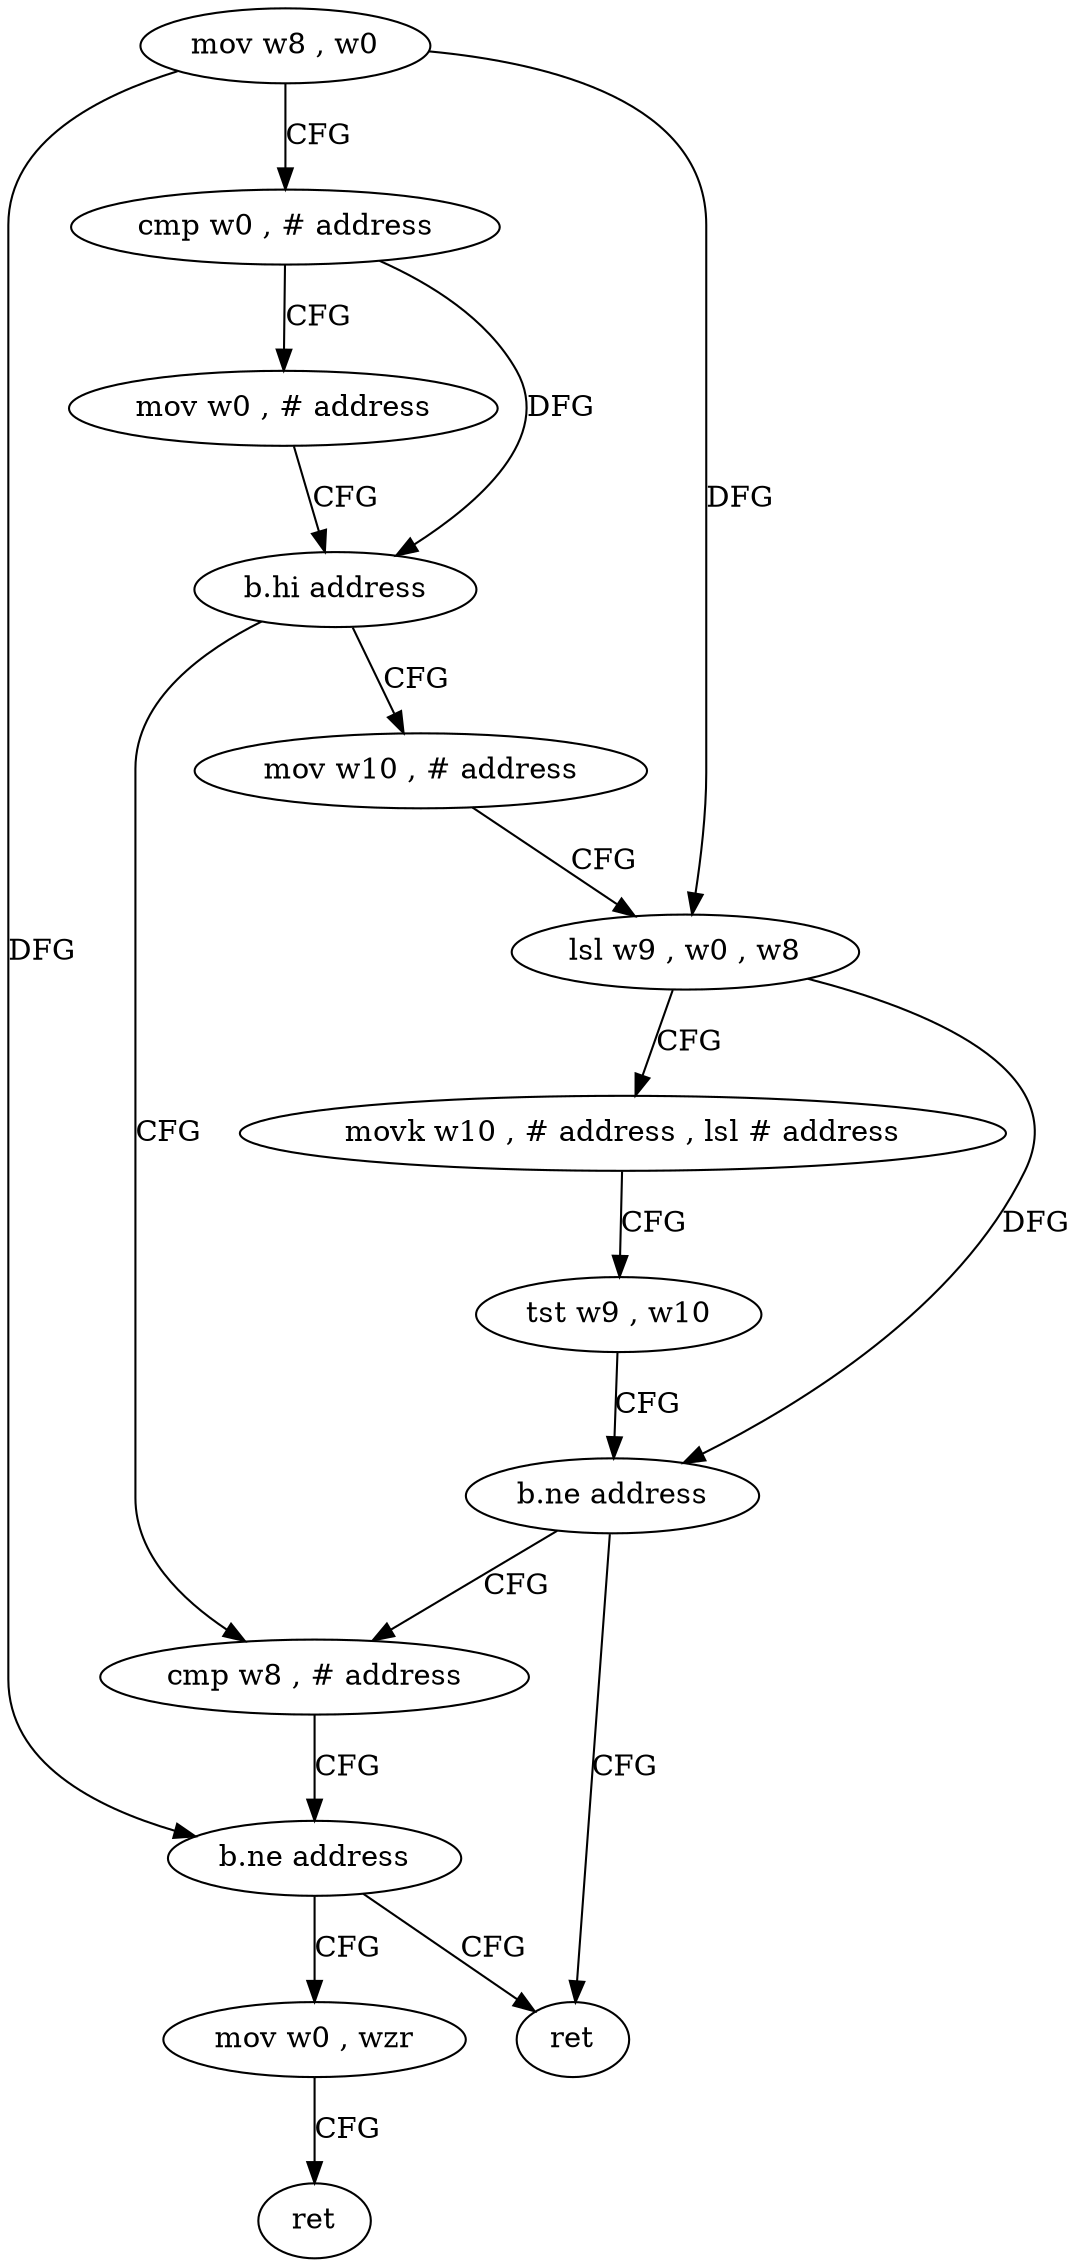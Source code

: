 digraph "func" {
"4211012" [label = "mov w8 , w0" ]
"4211016" [label = "cmp w0 , # address" ]
"4211020" [label = "mov w0 , # address" ]
"4211024" [label = "b.hi address" ]
"4211048" [label = "cmp w8 , # address" ]
"4211028" [label = "mov w10 , # address" ]
"4211052" [label = "b.ne address" ]
"4211060" [label = "mov w0 , wzr" ]
"4211056" [label = "ret" ]
"4211032" [label = "lsl w9 , w0 , w8" ]
"4211036" [label = "movk w10 , # address , lsl # address" ]
"4211040" [label = "tst w9 , w10" ]
"4211044" [label = "b.ne address" ]
"4211064" [label = "ret" ]
"4211012" -> "4211016" [ label = "CFG" ]
"4211012" -> "4211052" [ label = "DFG" ]
"4211012" -> "4211032" [ label = "DFG" ]
"4211016" -> "4211020" [ label = "CFG" ]
"4211016" -> "4211024" [ label = "DFG" ]
"4211020" -> "4211024" [ label = "CFG" ]
"4211024" -> "4211048" [ label = "CFG" ]
"4211024" -> "4211028" [ label = "CFG" ]
"4211048" -> "4211052" [ label = "CFG" ]
"4211028" -> "4211032" [ label = "CFG" ]
"4211052" -> "4211060" [ label = "CFG" ]
"4211052" -> "4211056" [ label = "CFG" ]
"4211060" -> "4211064" [ label = "CFG" ]
"4211032" -> "4211036" [ label = "CFG" ]
"4211032" -> "4211044" [ label = "DFG" ]
"4211036" -> "4211040" [ label = "CFG" ]
"4211040" -> "4211044" [ label = "CFG" ]
"4211044" -> "4211056" [ label = "CFG" ]
"4211044" -> "4211048" [ label = "CFG" ]
}
